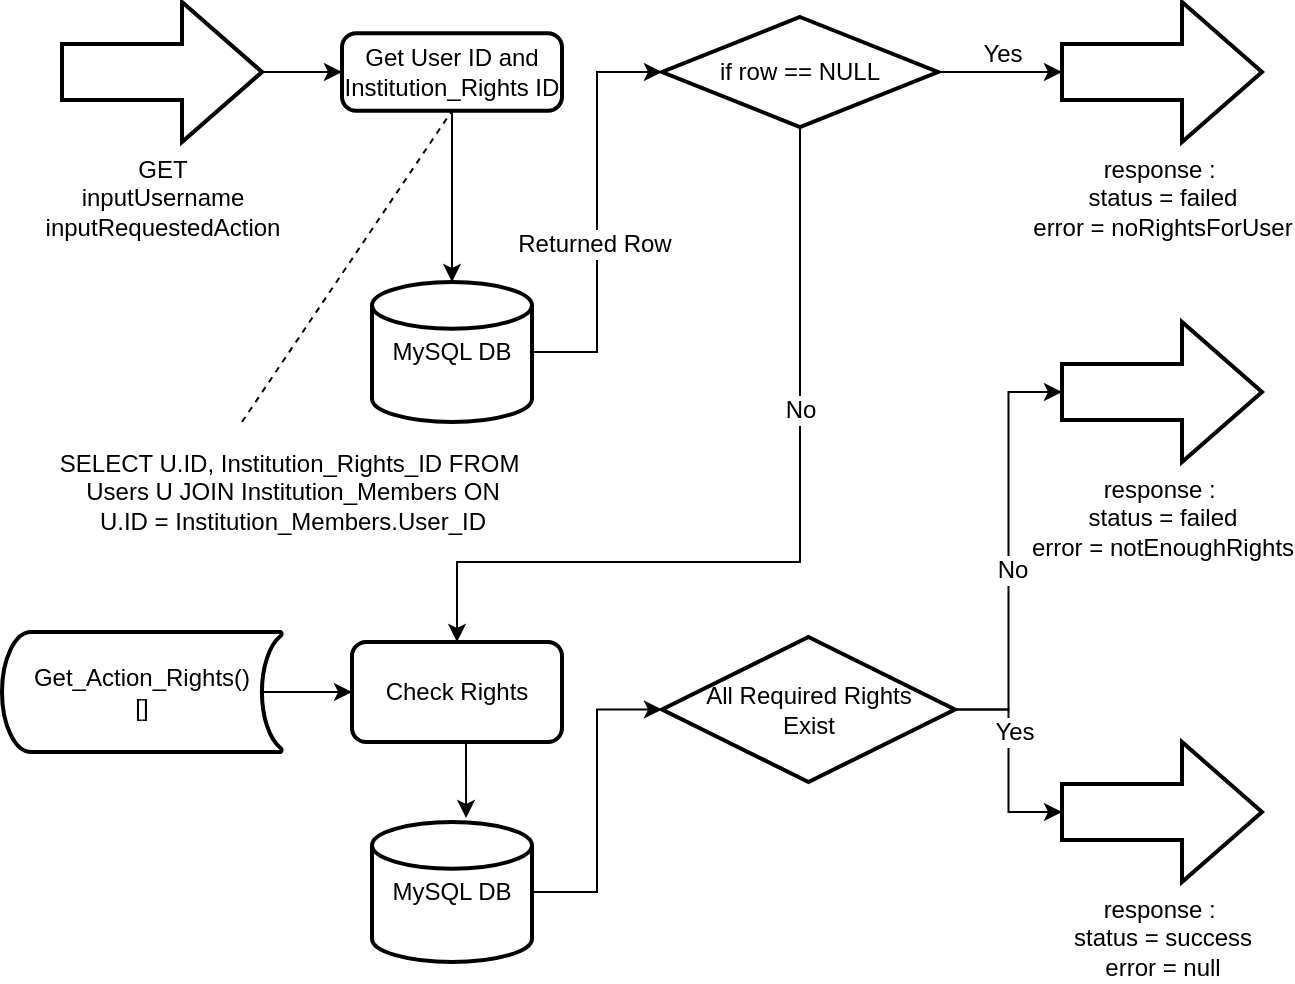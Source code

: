 <mxfile version="12.9.2" type="device"><diagram id="O753dlChhXlhKtZzeP1u" name="Page-1"><mxGraphModel dx="1422" dy="713" grid="1" gridSize="10" guides="1" tooltips="1" connect="1" arrows="1" fold="1" page="1" pageScale="1" pageWidth="827" pageHeight="1169" math="0" shadow="0"><root><mxCell id="0"/><mxCell id="1" parent="0"/><mxCell id="8VMYXswuWDfMCTzbV0kh-1" style="edgeStyle=orthogonalEdgeStyle;rounded=0;orthogonalLoop=1;jettySize=auto;html=1;exitX=1;exitY=0.5;exitDx=0;exitDy=0;exitPerimeter=0;entryX=0;entryY=0.5;entryDx=0;entryDy=0;" edge="1" parent="1" source="8VMYXswuWDfMCTzbV0kh-2"><mxGeometry relative="1" as="geometry"><mxPoint x="180" y="75" as="targetPoint"/></mxGeometry></mxCell><mxCell id="8VMYXswuWDfMCTzbV0kh-2" value="GET&lt;br&gt;inputUsername&lt;br&gt;inputRequestedAction" style="verticalLabelPosition=bottom;verticalAlign=top;html=1;strokeWidth=2;shape=mxgraph.arrows2.arrow;dy=0.6;dx=40;notch=0;" vertex="1" parent="1"><mxGeometry x="40" y="40" width="100" height="70" as="geometry"/></mxCell><mxCell id="8VMYXswuWDfMCTzbV0kh-3" style="edgeStyle=orthogonalEdgeStyle;rounded=0;orthogonalLoop=1;jettySize=auto;html=1;entryX=0.5;entryY=0;entryDx=0;entryDy=0;entryPerimeter=0;" edge="1" parent="1" source="8VMYXswuWDfMCTzbV0kh-4" target="8VMYXswuWDfMCTzbV0kh-7"><mxGeometry relative="1" as="geometry"><Array as="points"><mxPoint x="235" y="130"/><mxPoint x="235" y="130"/></Array></mxGeometry></mxCell><mxCell id="8VMYXswuWDfMCTzbV0kh-4" value="Get User ID and Institution_Rights ID" style="rounded=1;whiteSpace=wrap;html=1;absoluteArcSize=1;arcSize=14;strokeWidth=2;" vertex="1" parent="1"><mxGeometry x="180" y="55.63" width="110" height="38.75" as="geometry"/></mxCell><mxCell id="8VMYXswuWDfMCTzbV0kh-5" style="edgeStyle=orthogonalEdgeStyle;rounded=0;orthogonalLoop=1;jettySize=auto;html=1;entryX=0;entryY=0.5;entryDx=0;entryDy=0;entryPerimeter=0;" edge="1" parent="1" source="8VMYXswuWDfMCTzbV0kh-7" target="8VMYXswuWDfMCTzbV0kh-11"><mxGeometry relative="1" as="geometry"/></mxCell><mxCell id="8VMYXswuWDfMCTzbV0kh-6" value="Returned Row" style="text;html=1;align=center;verticalAlign=middle;resizable=0;points=[];labelBackgroundColor=#ffffff;" vertex="1" connectable="0" parent="8VMYXswuWDfMCTzbV0kh-5"><mxGeometry x="-0.156" y="3" relative="1" as="geometry"><mxPoint x="1" as="offset"/></mxGeometry></mxCell><mxCell id="8VMYXswuWDfMCTzbV0kh-7" value="MySQL DB" style="strokeWidth=2;html=1;shape=mxgraph.flowchart.database;whiteSpace=wrap;" vertex="1" parent="1"><mxGeometry x="195" y="180" width="80" height="70" as="geometry"/></mxCell><mxCell id="8VMYXswuWDfMCTzbV0kh-8" value="SELECT U.ID, Institution_Rights_ID FROM&amp;nbsp;&lt;br&gt;Users U JOIN Institution_Members ON&lt;br&gt;U.ID = Institution_Members.User_ID" style="text;html=1;align=center;verticalAlign=middle;resizable=0;points=[];autosize=1;" vertex="1" parent="1"><mxGeometry x="30" y="260" width="250" height="50" as="geometry"/></mxCell><mxCell id="8VMYXswuWDfMCTzbV0kh-9" value="" style="endArrow=none;dashed=1;html=1;entryX=0.5;entryY=1;entryDx=0;entryDy=0;" edge="1" parent="1" target="8VMYXswuWDfMCTzbV0kh-4"><mxGeometry width="50" height="50" relative="1" as="geometry"><mxPoint x="130" y="250" as="sourcePoint"/><mxPoint x="240" y="120" as="targetPoint"/></mxGeometry></mxCell><mxCell id="8VMYXswuWDfMCTzbV0kh-10" style="edgeStyle=orthogonalEdgeStyle;rounded=0;orthogonalLoop=1;jettySize=auto;html=1;entryX=0;entryY=0.5;entryDx=0;entryDy=0;entryPerimeter=0;" edge="1" parent="1" source="8VMYXswuWDfMCTzbV0kh-11" target="8VMYXswuWDfMCTzbV0kh-13"><mxGeometry relative="1" as="geometry"/></mxCell><mxCell id="8VMYXswuWDfMCTzbV0kh-17" style="edgeStyle=orthogonalEdgeStyle;rounded=0;orthogonalLoop=1;jettySize=auto;html=1;entryX=0.5;entryY=0;entryDx=0;entryDy=0;" edge="1" parent="1" source="8VMYXswuWDfMCTzbV0kh-11" target="8VMYXswuWDfMCTzbV0kh-16"><mxGeometry relative="1" as="geometry"><Array as="points"><mxPoint x="409" y="320"/><mxPoint x="238" y="320"/></Array></mxGeometry></mxCell><mxCell id="8VMYXswuWDfMCTzbV0kh-18" value="No" style="text;html=1;align=center;verticalAlign=middle;resizable=0;points=[];labelBackgroundColor=#ffffff;" vertex="1" connectable="0" parent="8VMYXswuWDfMCTzbV0kh-17"><mxGeometry x="-0.345" relative="1" as="geometry"><mxPoint y="1" as="offset"/></mxGeometry></mxCell><mxCell id="8VMYXswuWDfMCTzbV0kh-11" value="if row == NULL" style="strokeWidth=2;html=1;shape=mxgraph.flowchart.decision;whiteSpace=wrap;" vertex="1" parent="1"><mxGeometry x="340" y="47.5" width="138" height="55" as="geometry"/></mxCell><mxCell id="8VMYXswuWDfMCTzbV0kh-12" style="edgeStyle=orthogonalEdgeStyle;rounded=0;orthogonalLoop=1;jettySize=auto;html=1;exitX=0.5;exitY=1;exitDx=0;exitDy=0;exitPerimeter=0;" edge="1" parent="1" source="8VMYXswuWDfMCTzbV0kh-11" target="8VMYXswuWDfMCTzbV0kh-11"><mxGeometry relative="1" as="geometry"/></mxCell><mxCell id="8VMYXswuWDfMCTzbV0kh-13" value="response :&amp;nbsp;&lt;br&gt;status = failed&lt;br&gt;error = noRightsForUser" style="verticalLabelPosition=bottom;verticalAlign=top;html=1;strokeWidth=2;shape=mxgraph.arrows2.arrow;dy=0.6;dx=40;notch=0;" vertex="1" parent="1"><mxGeometry x="540" y="40" width="100" height="70" as="geometry"/></mxCell><mxCell id="8VMYXswuWDfMCTzbV0kh-14" value="Yes" style="text;html=1;align=center;verticalAlign=middle;resizable=0;points=[];autosize=1;" vertex="1" parent="1"><mxGeometry x="490" y="55.63" width="40" height="20" as="geometry"/></mxCell><mxCell id="8VMYXswuWDfMCTzbV0kh-30" style="edgeStyle=orthogonalEdgeStyle;rounded=0;orthogonalLoop=1;jettySize=auto;html=1;exitX=0.5;exitY=1;exitDx=0;exitDy=0;entryX=0.588;entryY=-0.029;entryDx=0;entryDy=0;entryPerimeter=0;" edge="1" parent="1" source="8VMYXswuWDfMCTzbV0kh-16" target="8VMYXswuWDfMCTzbV0kh-29"><mxGeometry relative="1" as="geometry"/></mxCell><mxCell id="8VMYXswuWDfMCTzbV0kh-16" value="Check Rights" style="rounded=1;whiteSpace=wrap;html=1;absoluteArcSize=1;arcSize=14;strokeWidth=2;" vertex="1" parent="1"><mxGeometry x="185" y="360" width="105" height="50" as="geometry"/></mxCell><mxCell id="8VMYXswuWDfMCTzbV0kh-26" style="edgeStyle=orthogonalEdgeStyle;rounded=0;orthogonalLoop=1;jettySize=auto;html=1;exitX=0.93;exitY=0.5;exitDx=0;exitDy=0;exitPerimeter=0;entryX=0;entryY=0.5;entryDx=0;entryDy=0;" edge="1" parent="1" source="8VMYXswuWDfMCTzbV0kh-24" target="8VMYXswuWDfMCTzbV0kh-16"><mxGeometry relative="1" as="geometry"/></mxCell><mxCell id="8VMYXswuWDfMCTzbV0kh-24" value="Get_Action_Rights()&lt;br&gt;[]" style="strokeWidth=2;html=1;shape=mxgraph.flowchart.stored_data;whiteSpace=wrap;" vertex="1" parent="1"><mxGeometry x="10" y="355" width="140" height="60" as="geometry"/></mxCell><mxCell id="8VMYXswuWDfMCTzbV0kh-35" style="edgeStyle=orthogonalEdgeStyle;rounded=0;orthogonalLoop=1;jettySize=auto;html=1;entryX=0;entryY=0.5;entryDx=0;entryDy=0;entryPerimeter=0;" edge="1" parent="1" source="8VMYXswuWDfMCTzbV0kh-29" target="8VMYXswuWDfMCTzbV0kh-34"><mxGeometry relative="1" as="geometry"/></mxCell><mxCell id="8VMYXswuWDfMCTzbV0kh-29" value="MySQL DB" style="strokeWidth=2;html=1;shape=mxgraph.flowchart.database;whiteSpace=wrap;" vertex="1" parent="1"><mxGeometry x="195" y="450" width="80" height="70" as="geometry"/></mxCell><mxCell id="8VMYXswuWDfMCTzbV0kh-38" style="edgeStyle=orthogonalEdgeStyle;rounded=0;orthogonalLoop=1;jettySize=auto;html=1;entryX=0;entryY=0.5;entryDx=0;entryDy=0;entryPerimeter=0;" edge="1" parent="1" source="8VMYXswuWDfMCTzbV0kh-34" target="8VMYXswuWDfMCTzbV0kh-36"><mxGeometry relative="1" as="geometry"/></mxCell><mxCell id="8VMYXswuWDfMCTzbV0kh-41" value="Yes" style="text;html=1;align=center;verticalAlign=middle;resizable=0;points=[];labelBackgroundColor=#ffffff;" vertex="1" connectable="0" parent="8VMYXswuWDfMCTzbV0kh-38"><mxGeometry x="-0.488" y="-11" relative="1" as="geometry"><mxPoint x="13" y="11" as="offset"/></mxGeometry></mxCell><mxCell id="8VMYXswuWDfMCTzbV0kh-39" style="edgeStyle=orthogonalEdgeStyle;rounded=0;orthogonalLoop=1;jettySize=auto;html=1;entryX=0;entryY=0.5;entryDx=0;entryDy=0;entryPerimeter=0;" edge="1" parent="1" source="8VMYXswuWDfMCTzbV0kh-34" target="8VMYXswuWDfMCTzbV0kh-37"><mxGeometry relative="1" as="geometry"/></mxCell><mxCell id="8VMYXswuWDfMCTzbV0kh-40" value="No" style="text;html=1;align=center;verticalAlign=middle;resizable=0;points=[];labelBackgroundColor=#ffffff;" vertex="1" connectable="0" parent="8VMYXswuWDfMCTzbV0kh-39"><mxGeometry x="-0.09" y="-1" relative="1" as="geometry"><mxPoint as="offset"/></mxGeometry></mxCell><mxCell id="8VMYXswuWDfMCTzbV0kh-34" value="All Required Rights&lt;br&gt;Exist" style="strokeWidth=2;html=1;shape=mxgraph.flowchart.decision;whiteSpace=wrap;" vertex="1" parent="1"><mxGeometry x="340" y="357.5" width="146.5" height="72.5" as="geometry"/></mxCell><mxCell id="8VMYXswuWDfMCTzbV0kh-36" value="response :&amp;nbsp;&lt;br&gt;status = success&lt;br&gt;error = null" style="verticalLabelPosition=bottom;verticalAlign=top;html=1;strokeWidth=2;shape=mxgraph.arrows2.arrow;dy=0.6;dx=40;notch=0;" vertex="1" parent="1"><mxGeometry x="540" y="410" width="100" height="70" as="geometry"/></mxCell><mxCell id="8VMYXswuWDfMCTzbV0kh-37" value="response :&amp;nbsp;&lt;br&gt;status = failed&lt;br&gt;error = notEnoughRights" style="verticalLabelPosition=bottom;verticalAlign=top;html=1;strokeWidth=2;shape=mxgraph.arrows2.arrow;dy=0.6;dx=40;notch=0;" vertex="1" parent="1"><mxGeometry x="540" y="200" width="100" height="70" as="geometry"/></mxCell></root></mxGraphModel></diagram></mxfile>